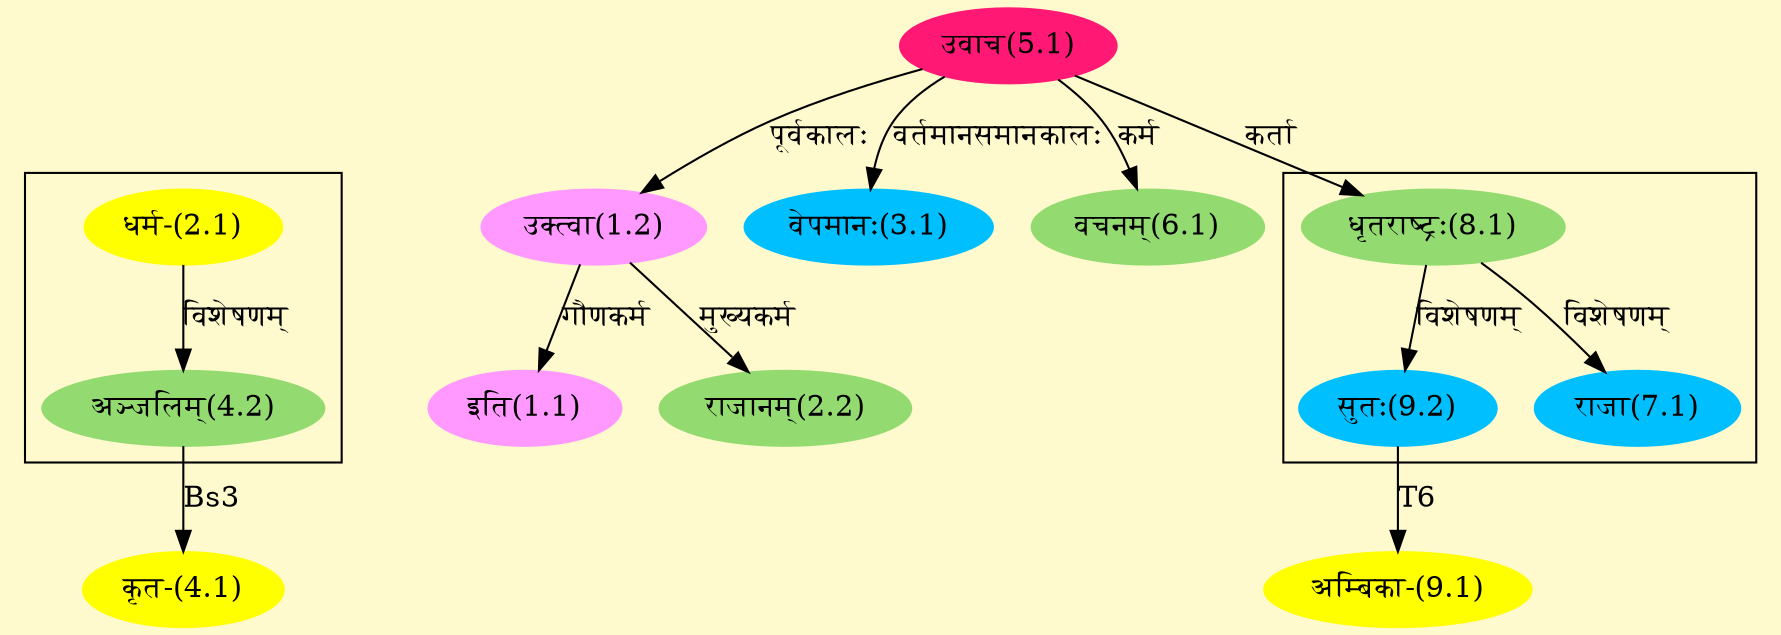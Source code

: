digraph G{
rankdir=BT;
 compound=true;
 bgcolor="lemonchiffon1";

subgraph cluster_1{
Node4_2 [style=filled, color="#93DB70" label = "अञ्जलिम्(4.2)"]
Node2_1 [style=filled, color="#FFFF00" label = "धर्म-(2.1)"]

}

subgraph cluster_2{
Node7_1 [style=filled, color="#00BFFF" label = "राजा(7.1)"]
Node8_1 [style=filled, color="#93DB70" label = "धृतराष्ट्रः(8.1)"]
Node9_2 [style=filled, color="#00BFFF" label = "सुतः(9.2)"]

}
Node1_1 [style=filled, color="#FF99FF" label = "इति(1.1)"]
Node1_2 [style=filled, color="#FF99FF" label = "उक्त्वा(1.2)"]
Node5_1 [style=filled, color="#FF1975" label = "उवाच(5.1)"]
Node2_2 [style=filled, color="#93DB70" label = "राजानम्(2.2)"]
Node3_1 [style=filled, color="#00BFFF" label = "वेपमानः(3.1)"]
Node4_1 [style=filled, color="#FFFF00" label = "कृत-(4.1)"]
Node4_2 [style=filled, color="#93DB70" label = "अञ्जलिम्(4.2)"]
Node8_1 [style=filled, color="#93DB70" label = "धृतराष्ट्रः(8.1)"]
Node [style=filled, color="" label = "()"]
Node6_1 [style=filled, color="#93DB70" label = "वचनम्(6.1)"]
Node9_1 [style=filled, color="#FFFF00" label = "अम्बिका-(9.1)"]
Node9_2 [style=filled, color="#00BFFF" label = "सुतः(9.2)"]
/* Start of Relations section */

Node1_1 -> Node1_2 [  label="गौणकर्म"  dir="back" ]
Node1_2 -> Node5_1 [  label="पूर्वकालः"  dir="back" ]
Node2_2 -> Node1_2 [  label="मुख्यकर्म"  dir="back" ]
Node3_1 -> Node5_1 [  label="वर्तमानसमानकालः"  dir="back" ]
Node4_1 -> Node4_2 [  label="Bs3"  dir="back" ]
Node4_2 -> Node2_1 [  label="विशेषणम्"  dir="back" ]
Node6_1 -> Node5_1 [  label="कर्म"  dir="back" ]
Node7_1 -> Node8_1 [  label="विशेषणम्"  dir="back" ]
Node8_1 -> Node5_1 [  label="कर्ता"  dir="back" ]
Node9_1 -> Node9_2 [  label="T6"  dir="back" ]
Node9_2 -> Node8_1 [  label="विशेषणम्"  dir="back" ]
}
